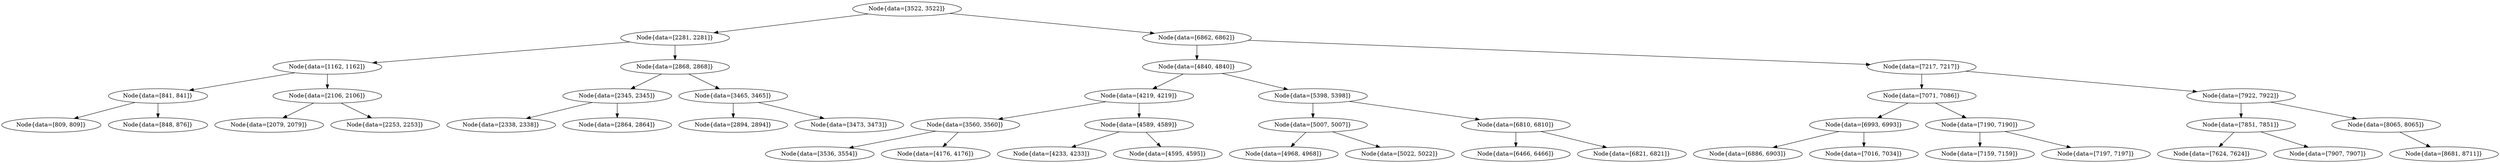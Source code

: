 digraph G{
895395836 [label="Node{data=[3522, 3522]}"]
895395836 -> 1680930366
1680930366 [label="Node{data=[2281, 2281]}"]
1680930366 -> 538328131
538328131 [label="Node{data=[1162, 1162]}"]
538328131 -> 1503447208
1503447208 [label="Node{data=[841, 841]}"]
1503447208 -> 431879456
431879456 [label="Node{data=[809, 809]}"]
1503447208 -> 2053071151
2053071151 [label="Node{data=[848, 876]}"]
538328131 -> 1799007747
1799007747 [label="Node{data=[2106, 2106]}"]
1799007747 -> 1423766084
1423766084 [label="Node{data=[2079, 2079]}"]
1799007747 -> 582883594
582883594 [label="Node{data=[2253, 2253]}"]
1680930366 -> 602493547
602493547 [label="Node{data=[2868, 2868]}"]
602493547 -> 488483491
488483491 [label="Node{data=[2345, 2345]}"]
488483491 -> 786441622
786441622 [label="Node{data=[2338, 2338]}"]
488483491 -> 2084839177
2084839177 [label="Node{data=[2864, 2864]}"]
602493547 -> 358052064
358052064 [label="Node{data=[3465, 3465]}"]
358052064 -> 1701812315
1701812315 [label="Node{data=[2894, 2894]}"]
358052064 -> 1250745845
1250745845 [label="Node{data=[3473, 3473]}"]
895395836 -> 384577530
384577530 [label="Node{data=[6862, 6862]}"]
384577530 -> 940740023
940740023 [label="Node{data=[4840, 4840]}"]
940740023 -> 556165038
556165038 [label="Node{data=[4219, 4219]}"]
556165038 -> 233399562
233399562 [label="Node{data=[3560, 3560]}"]
233399562 -> 2047674546
2047674546 [label="Node{data=[3536, 3554]}"]
233399562 -> 1457409393
1457409393 [label="Node{data=[4176, 4176]}"]
556165038 -> 1146575635
1146575635 [label="Node{data=[4589, 4589]}"]
1146575635 -> 47228838
47228838 [label="Node{data=[4233, 4233]}"]
1146575635 -> 277510102
277510102 [label="Node{data=[4595, 4595]}"]
940740023 -> 874186099
874186099 [label="Node{data=[5398, 5398]}"]
874186099 -> 1248481056
1248481056 [label="Node{data=[5007, 5007]}"]
1248481056 -> 1291856988
1291856988 [label="Node{data=[4968, 4968]}"]
1248481056 -> 242734829
242734829 [label="Node{data=[5022, 5022]}"]
874186099 -> 1655405261
1655405261 [label="Node{data=[6810, 6810]}"]
1655405261 -> 2048932599
2048932599 [label="Node{data=[6466, 6466]}"]
1655405261 -> 906926883
906926883 [label="Node{data=[6821, 6821]}"]
384577530 -> 108979121
108979121 [label="Node{data=[7217, 7217]}"]
108979121 -> 1069194401
1069194401 [label="Node{data=[7071, 7086]}"]
1069194401 -> 1144450595
1144450595 [label="Node{data=[6993, 6993]}"]
1144450595 -> 111391237
111391237 [label="Node{data=[6886, 6903]}"]
1144450595 -> 2008136203
2008136203 [label="Node{data=[7016, 7034]}"]
1069194401 -> 470122440
470122440 [label="Node{data=[7190, 7190]}"]
470122440 -> 1873927581
1873927581 [label="Node{data=[7159, 7159]}"]
470122440 -> 1956215284
1956215284 [label="Node{data=[7197, 7197]}"]
108979121 -> 235074702
235074702 [label="Node{data=[7922, 7922]}"]
235074702 -> 961421753
961421753 [label="Node{data=[7851, 7851]}"]
961421753 -> 1492274744
1492274744 [label="Node{data=[7624, 7624]}"]
961421753 -> 1729878539
1729878539 [label="Node{data=[7907, 7907]}"]
235074702 -> 2116351202
2116351202 [label="Node{data=[8065, 8065]}"]
2116351202 -> 909066614
909066614 [label="Node{data=[8681, 8711]}"]
}